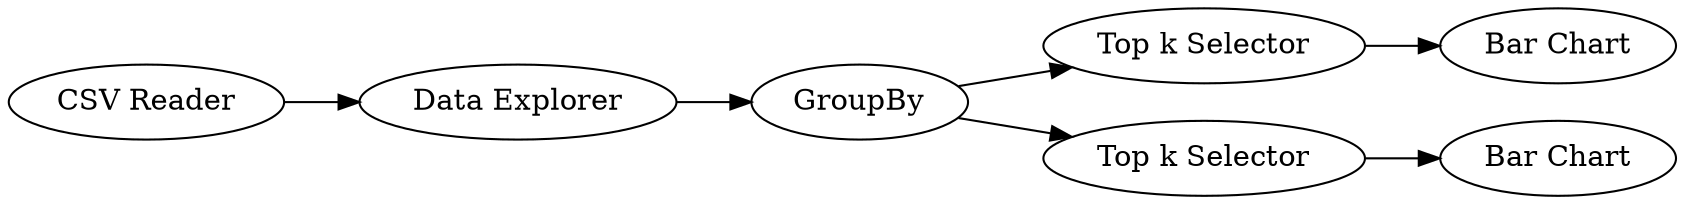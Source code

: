 digraph {
	1 -> 4
	4 -> 2
	8 -> 7
	2 -> 3
	2 -> 8
	3 -> 6
	1 [label="CSV Reader"]
	7 [label="Bar Chart"]
	4 [label="Data Explorer"]
	8 [label="Top k Selector"]
	6 [label="Bar Chart"]
	3 [label="Top k Selector"]
	2 [label=GroupBy]
	rankdir=LR
}
